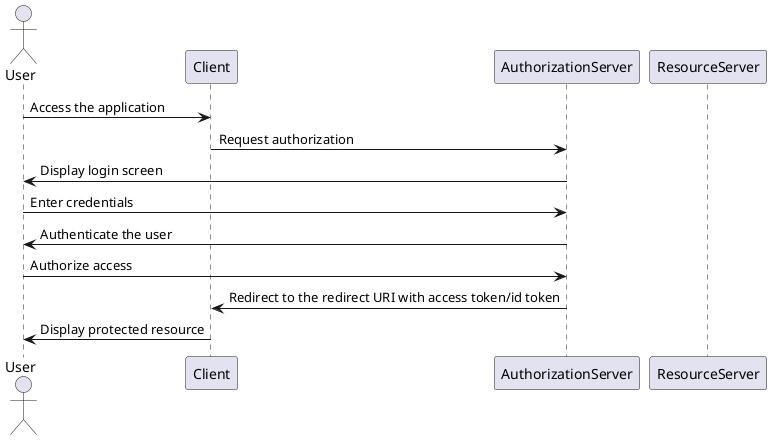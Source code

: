 @startuml
actor User
participant Client
participant AuthorizationServer
participant ResourceServer

User -> Client: Access the application
Client -> AuthorizationServer: Request authorization
AuthorizationServer -> User: Display login screen
User -> AuthorizationServer: Enter credentials
AuthorizationServer -> User: Authenticate the user
User -> AuthorizationServer: Authorize access
AuthorizationServer -> Client: Redirect to the redirect URI with access token/id token
Client -> User: Display protected resource
@enduml


